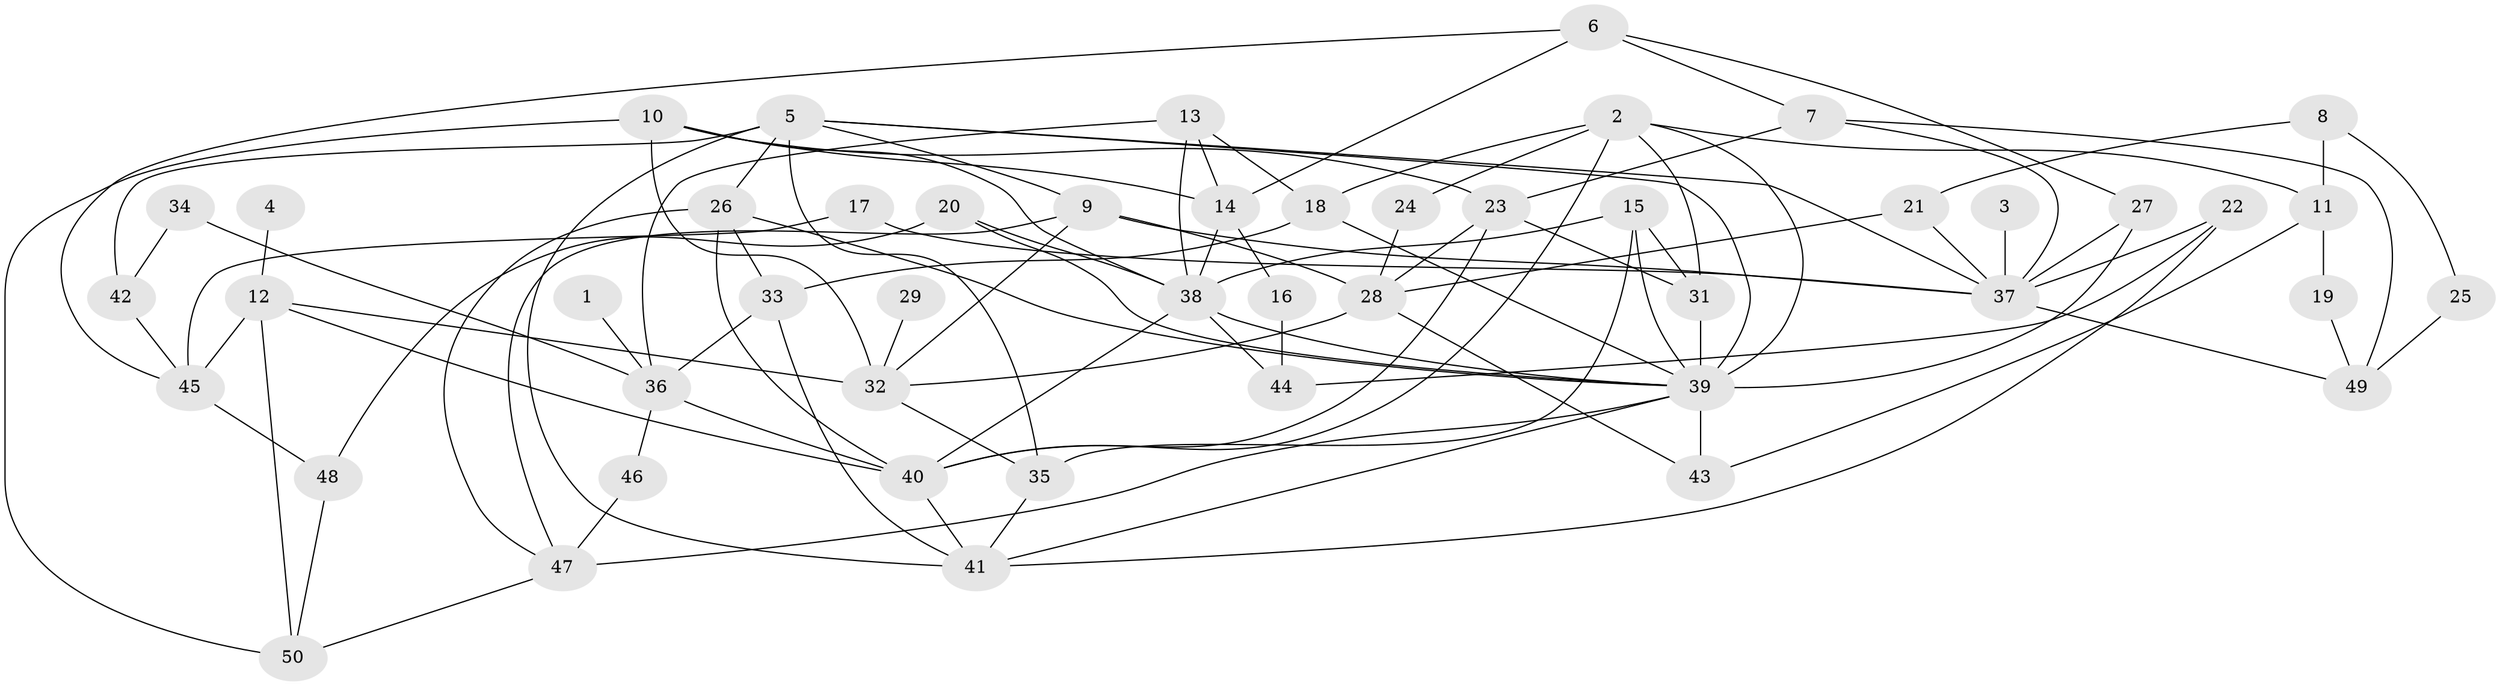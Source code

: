 // original degree distribution, {3: 0.3, 4: 0.21, 5: 0.11, 2: 0.23, 1: 0.09, 6: 0.04, 0: 0.01, 8: 0.01}
// Generated by graph-tools (version 1.1) at 2025/25/03/09/25 03:25:17]
// undirected, 49 vertices, 101 edges
graph export_dot {
graph [start="1"]
  node [color=gray90,style=filled];
  1;
  2;
  3;
  4;
  5;
  6;
  7;
  8;
  9;
  10;
  11;
  12;
  13;
  14;
  15;
  16;
  17;
  18;
  19;
  20;
  21;
  22;
  23;
  24;
  25;
  26;
  27;
  28;
  29;
  31;
  32;
  33;
  34;
  35;
  36;
  37;
  38;
  39;
  40;
  41;
  42;
  43;
  44;
  45;
  46;
  47;
  48;
  49;
  50;
  1 -- 36 [weight=1.0];
  2 -- 11 [weight=1.0];
  2 -- 18 [weight=1.0];
  2 -- 24 [weight=1.0];
  2 -- 31 [weight=1.0];
  2 -- 39 [weight=1.0];
  2 -- 40 [weight=1.0];
  3 -- 37 [weight=1.0];
  4 -- 12 [weight=1.0];
  5 -- 9 [weight=1.0];
  5 -- 26 [weight=1.0];
  5 -- 35 [weight=1.0];
  5 -- 37 [weight=1.0];
  5 -- 39 [weight=1.0];
  5 -- 41 [weight=1.0];
  5 -- 42 [weight=1.0];
  6 -- 7 [weight=1.0];
  6 -- 14 [weight=1.0];
  6 -- 27 [weight=1.0];
  6 -- 45 [weight=1.0];
  7 -- 23 [weight=1.0];
  7 -- 37 [weight=1.0];
  7 -- 49 [weight=1.0];
  8 -- 11 [weight=1.0];
  8 -- 21 [weight=1.0];
  8 -- 25 [weight=1.0];
  9 -- 28 [weight=1.0];
  9 -- 32 [weight=1.0];
  9 -- 37 [weight=1.0];
  9 -- 47 [weight=1.0];
  10 -- 14 [weight=1.0];
  10 -- 23 [weight=1.0];
  10 -- 32 [weight=2.0];
  10 -- 38 [weight=1.0];
  10 -- 50 [weight=1.0];
  11 -- 19 [weight=2.0];
  11 -- 43 [weight=1.0];
  12 -- 32 [weight=2.0];
  12 -- 40 [weight=1.0];
  12 -- 45 [weight=1.0];
  12 -- 50 [weight=1.0];
  13 -- 14 [weight=1.0];
  13 -- 18 [weight=1.0];
  13 -- 36 [weight=1.0];
  13 -- 38 [weight=1.0];
  14 -- 16 [weight=1.0];
  14 -- 38 [weight=2.0];
  15 -- 31 [weight=1.0];
  15 -- 35 [weight=1.0];
  15 -- 38 [weight=1.0];
  15 -- 39 [weight=1.0];
  16 -- 44 [weight=1.0];
  17 -- 37 [weight=1.0];
  17 -- 45 [weight=1.0];
  18 -- 33 [weight=1.0];
  18 -- 39 [weight=1.0];
  19 -- 49 [weight=1.0];
  20 -- 38 [weight=1.0];
  20 -- 39 [weight=1.0];
  20 -- 48 [weight=1.0];
  21 -- 28 [weight=1.0];
  21 -- 37 [weight=1.0];
  22 -- 37 [weight=1.0];
  22 -- 41 [weight=1.0];
  22 -- 44 [weight=1.0];
  23 -- 28 [weight=1.0];
  23 -- 31 [weight=1.0];
  23 -- 40 [weight=1.0];
  24 -- 28 [weight=1.0];
  25 -- 49 [weight=1.0];
  26 -- 33 [weight=1.0];
  26 -- 39 [weight=1.0];
  26 -- 40 [weight=2.0];
  26 -- 47 [weight=1.0];
  27 -- 37 [weight=1.0];
  27 -- 39 [weight=1.0];
  28 -- 32 [weight=1.0];
  28 -- 43 [weight=1.0];
  29 -- 32 [weight=1.0];
  31 -- 39 [weight=1.0];
  32 -- 35 [weight=1.0];
  33 -- 36 [weight=1.0];
  33 -- 41 [weight=1.0];
  34 -- 36 [weight=1.0];
  34 -- 42 [weight=2.0];
  35 -- 41 [weight=1.0];
  36 -- 40 [weight=1.0];
  36 -- 46 [weight=1.0];
  37 -- 49 [weight=1.0];
  38 -- 39 [weight=1.0];
  38 -- 40 [weight=1.0];
  38 -- 44 [weight=1.0];
  39 -- 41 [weight=1.0];
  39 -- 43 [weight=1.0];
  39 -- 47 [weight=2.0];
  40 -- 41 [weight=1.0];
  42 -- 45 [weight=1.0];
  45 -- 48 [weight=1.0];
  46 -- 47 [weight=1.0];
  47 -- 50 [weight=1.0];
  48 -- 50 [weight=1.0];
}
